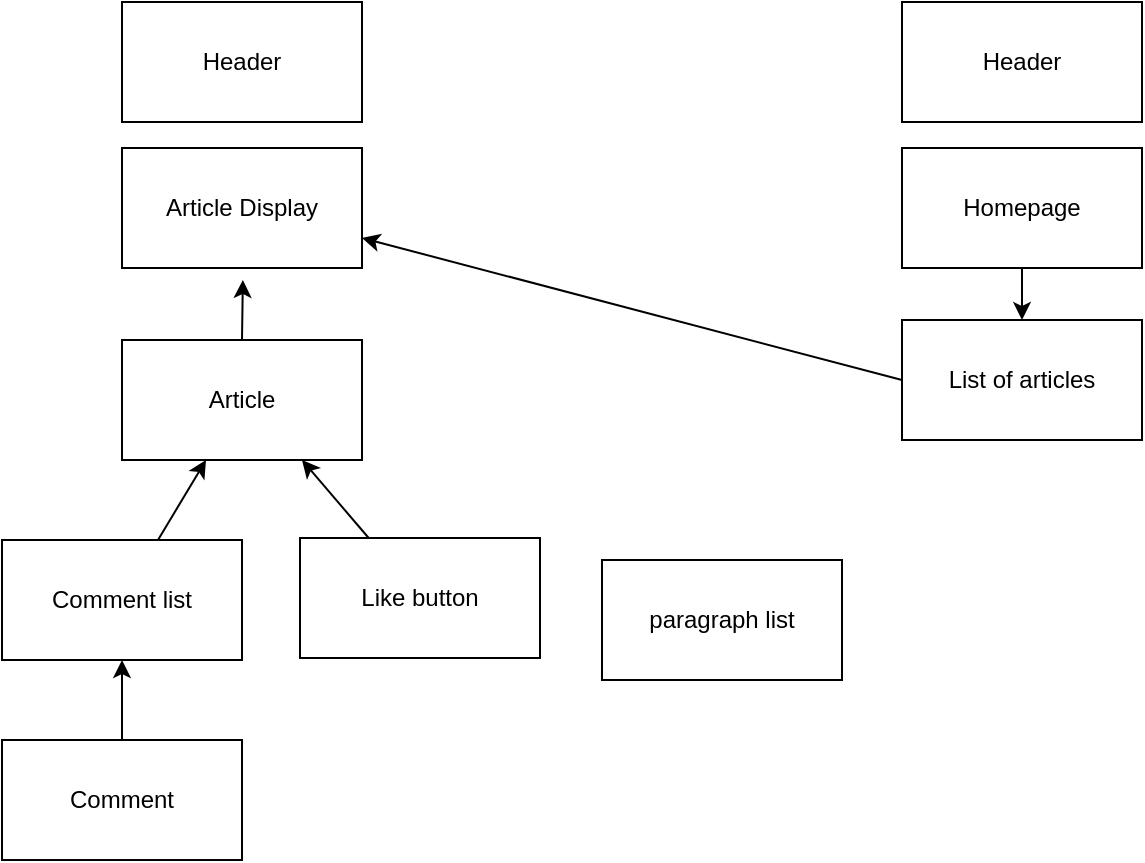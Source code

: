 <mxfile>
    <diagram id="BYuSkwTUVIXenlxfxL9s" name="Page-1">
        <mxGraphModel dx="663" dy="747" grid="1" gridSize="10" guides="1" tooltips="1" connect="1" arrows="1" fold="1" page="1" pageScale="1" pageWidth="827" pageHeight="1169" math="0" shadow="0">
            <root>
                <mxCell id="0"/>
                <mxCell id="1" parent="0"/>
                <mxCell id="18" style="edgeStyle=none;html=1;exitX=0.5;exitY=0;exitDx=0;exitDy=0;" parent="1" source="3" edge="1">
                    <mxGeometry relative="1" as="geometry">
                        <mxPoint x="130.429" y="170.0" as="targetPoint"/>
                    </mxGeometry>
                </mxCell>
                <mxCell id="3" value="Article" style="whiteSpace=wrap;html=1;" parent="1" vertex="1">
                    <mxGeometry x="70" y="200" width="120" height="60" as="geometry"/>
                </mxCell>
                <mxCell id="6" value="" style="edgeStyle=none;html=1;" parent="1" source="4" target="3" edge="1">
                    <mxGeometry relative="1" as="geometry"/>
                </mxCell>
                <mxCell id="4" value="Comment list" style="whiteSpace=wrap;html=1;" parent="1" vertex="1">
                    <mxGeometry x="10" y="300" width="120" height="60" as="geometry"/>
                </mxCell>
                <mxCell id="8" style="edgeStyle=none;html=1;exitX=0.5;exitY=0;exitDx=0;exitDy=0;entryX=0.5;entryY=1;entryDx=0;entryDy=0;" parent="1" source="5" target="4" edge="1">
                    <mxGeometry relative="1" as="geometry"/>
                </mxCell>
                <mxCell id="5" value="Comment" style="whiteSpace=wrap;html=1;" parent="1" vertex="1">
                    <mxGeometry x="10" y="400" width="120" height="60" as="geometry"/>
                </mxCell>
                <mxCell id="9" value="" style="edgeStyle=none;html=1;entryX=0.75;entryY=1;entryDx=0;entryDy=0;" parent="1" source="10" target="3" edge="1">
                    <mxGeometry relative="1" as="geometry">
                        <mxPoint x="261" y="259" as="targetPoint"/>
                    </mxGeometry>
                </mxCell>
                <mxCell id="10" value="Like button" style="whiteSpace=wrap;html=1;" parent="1" vertex="1">
                    <mxGeometry x="159" y="299" width="120" height="60" as="geometry"/>
                </mxCell>
                <mxCell id="11" value="Header" style="whiteSpace=wrap;html=1;" parent="1" vertex="1">
                    <mxGeometry x="70" y="31" width="120" height="60" as="geometry"/>
                </mxCell>
                <mxCell id="15" style="edgeStyle=none;html=1;exitX=0.5;exitY=1;exitDx=0;exitDy=0;entryX=0.5;entryY=0;entryDx=0;entryDy=0;" parent="1" source="12" target="14" edge="1">
                    <mxGeometry relative="1" as="geometry"/>
                </mxCell>
                <mxCell id="12" value="Homepage" style="whiteSpace=wrap;html=1;" parent="1" vertex="1">
                    <mxGeometry x="460" y="104" width="120" height="60" as="geometry"/>
                </mxCell>
                <mxCell id="13" value="Header" style="whiteSpace=wrap;html=1;" parent="1" vertex="1">
                    <mxGeometry x="460" y="31" width="120" height="60" as="geometry"/>
                </mxCell>
                <mxCell id="16" style="edgeStyle=none;html=1;exitX=0;exitY=0.5;exitDx=0;exitDy=0;entryX=1;entryY=0.75;entryDx=0;entryDy=0;" parent="1" source="14" target="17" edge="1">
                    <mxGeometry relative="1" as="geometry"/>
                </mxCell>
                <mxCell id="14" value="List of articles" style="whiteSpace=wrap;html=1;" parent="1" vertex="1">
                    <mxGeometry x="460" y="190" width="120" height="60" as="geometry"/>
                </mxCell>
                <mxCell id="17" value="Article Display" style="whiteSpace=wrap;html=1;" parent="1" vertex="1">
                    <mxGeometry x="70" y="104" width="120" height="60" as="geometry"/>
                </mxCell>
                <mxCell id="19" value="paragraph list" style="whiteSpace=wrap;html=1;" vertex="1" parent="1">
                    <mxGeometry x="310" y="310" width="120" height="60" as="geometry"/>
                </mxCell>
            </root>
        </mxGraphModel>
    </diagram>
</mxfile>